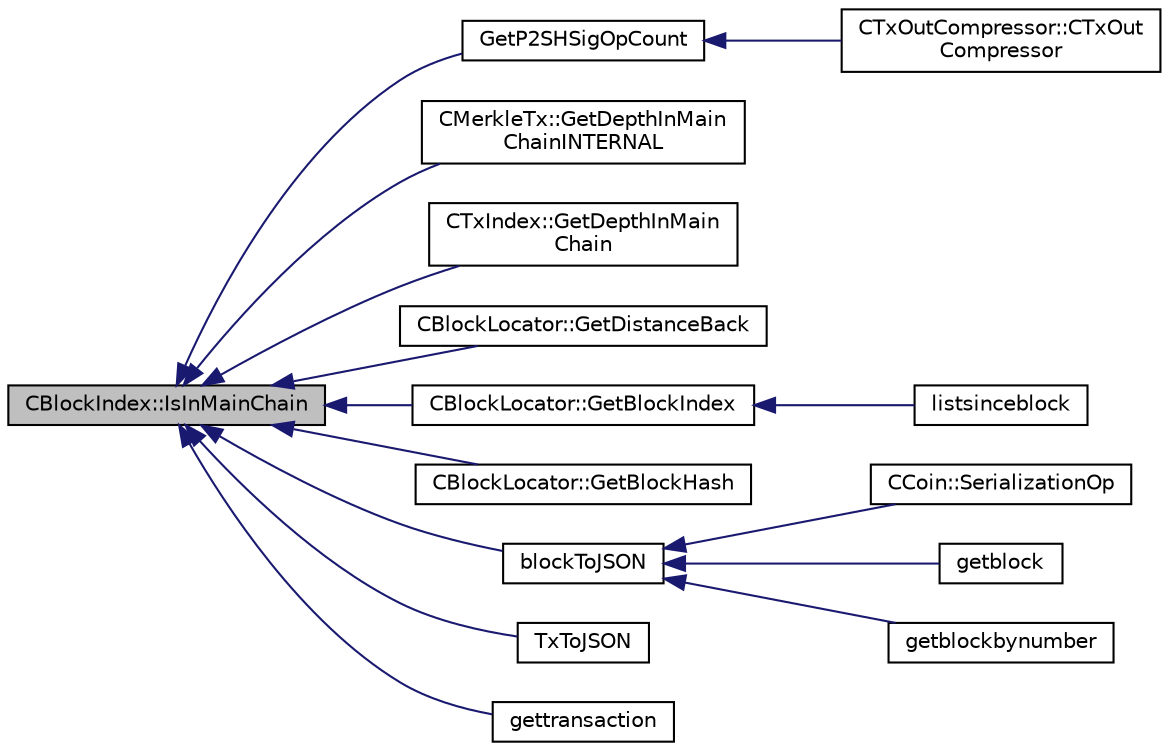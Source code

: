 digraph "CBlockIndex::IsInMainChain"
{
  edge [fontname="Helvetica",fontsize="10",labelfontname="Helvetica",labelfontsize="10"];
  node [fontname="Helvetica",fontsize="10",shape=record];
  rankdir="LR";
  Node83 [label="CBlockIndex::IsInMainChain",height=0.2,width=0.4,color="black", fillcolor="grey75", style="filled", fontcolor="black"];
  Node83 -> Node84 [dir="back",color="midnightblue",fontsize="10",style="solid",fontname="Helvetica"];
  Node84 [label="GetP2SHSigOpCount",height=0.2,width=0.4,color="black", fillcolor="white", style="filled",URL="$d4/dbf/main_8h.html#acc0a05d60127f0cfcf778348670067e0",tooltip="Count ECDSA signature operations in pay-to-script-hash inputs. "];
  Node84 -> Node85 [dir="back",color="midnightblue",fontsize="10",style="solid",fontname="Helvetica"];
  Node85 [label="CTxOutCompressor::CTxOut\lCompressor",height=0.2,width=0.4,color="black", fillcolor="white", style="filled",URL="$d9/d8d/class_c_tx_out_compressor.html#a38ef1033989cd003de65598620d15cea"];
  Node83 -> Node86 [dir="back",color="midnightblue",fontsize="10",style="solid",fontname="Helvetica"];
  Node86 [label="CMerkleTx::GetDepthInMain\lChainINTERNAL",height=0.2,width=0.4,color="black", fillcolor="white", style="filled",URL="$d1/dff/class_c_merkle_tx.html#ac6df0de7016d9d5fdfd8fe2b22ad423f"];
  Node83 -> Node87 [dir="back",color="midnightblue",fontsize="10",style="solid",fontname="Helvetica"];
  Node87 [label="CTxIndex::GetDepthInMain\lChain",height=0.2,width=0.4,color="black", fillcolor="white", style="filled",URL="$d5/db3/class_c_tx_index.html#ae18990b9796ee365ae2f384a2b334fe0"];
  Node83 -> Node88 [dir="back",color="midnightblue",fontsize="10",style="solid",fontname="Helvetica"];
  Node88 [label="CBlockLocator::GetDistanceBack",height=0.2,width=0.4,color="black", fillcolor="white", style="filled",URL="$d6/dbc/class_c_block_locator.html#a7106e425b977d437b21b18e765665879"];
  Node83 -> Node89 [dir="back",color="midnightblue",fontsize="10",style="solid",fontname="Helvetica"];
  Node89 [label="CBlockLocator::GetBlockIndex",height=0.2,width=0.4,color="black", fillcolor="white", style="filled",URL="$d6/dbc/class_c_block_locator.html#a9109609622705fe47ec42ecc71c59d48"];
  Node89 -> Node90 [dir="back",color="midnightblue",fontsize="10",style="solid",fontname="Helvetica"];
  Node90 [label="listsinceblock",height=0.2,width=0.4,color="black", fillcolor="white", style="filled",URL="$df/d1d/rpcwallet_8cpp.html#a53cf4975a89f414ef3bd180f6b4773cd"];
  Node83 -> Node91 [dir="back",color="midnightblue",fontsize="10",style="solid",fontname="Helvetica"];
  Node91 [label="CBlockLocator::GetBlockHash",height=0.2,width=0.4,color="black", fillcolor="white", style="filled",URL="$d6/dbc/class_c_block_locator.html#ac15bd658550c7b803eb39171ed65d4aa"];
  Node83 -> Node92 [dir="back",color="midnightblue",fontsize="10",style="solid",fontname="Helvetica"];
  Node92 [label="blockToJSON",height=0.2,width=0.4,color="black", fillcolor="white", style="filled",URL="$d0/d47/rpcblockchain_8cpp.html#a414df5de934bac4418f19c9293f63dad"];
  Node92 -> Node93 [dir="back",color="midnightblue",fontsize="10",style="solid",fontname="Helvetica"];
  Node93 [label="CCoin::SerializationOp",height=0.2,width=0.4,color="black", fillcolor="white", style="filled",URL="$d6/d99/struct_c_coin.html#a2a0a2532bdacb03b087b3b0a400830ec"];
  Node92 -> Node94 [dir="back",color="midnightblue",fontsize="10",style="solid",fontname="Helvetica"];
  Node94 [label="getblock",height=0.2,width=0.4,color="black", fillcolor="white", style="filled",URL="$d0/d47/rpcblockchain_8cpp.html#a63608cf1bb275120194c3b4e070af3d7"];
  Node92 -> Node95 [dir="back",color="midnightblue",fontsize="10",style="solid",fontname="Helvetica"];
  Node95 [label="getblockbynumber",height=0.2,width=0.4,color="black", fillcolor="white", style="filled",URL="$d0/d47/rpcblockchain_8cpp.html#a4039f7b3e313c63b81c98e3fc479a117"];
  Node83 -> Node96 [dir="back",color="midnightblue",fontsize="10",style="solid",fontname="Helvetica"];
  Node96 [label="TxToJSON",height=0.2,width=0.4,color="black", fillcolor="white", style="filled",URL="$dc/da8/rpcrawtransaction_8cpp.html#a366b04dae2aae86eee356cc85d759268"];
  Node83 -> Node97 [dir="back",color="midnightblue",fontsize="10",style="solid",fontname="Helvetica"];
  Node97 [label="gettransaction",height=0.2,width=0.4,color="black", fillcolor="white", style="filled",URL="$df/d1d/rpcwallet_8cpp.html#a845c15a1402787fcf2cc021111ea89f5"];
}
